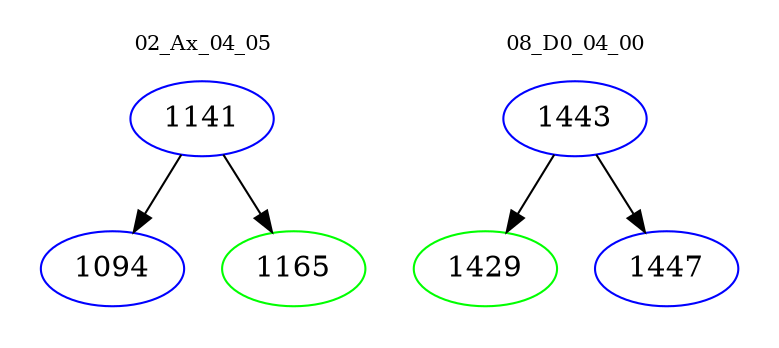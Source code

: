 digraph{
subgraph cluster_0 {
color = white
label = "02_Ax_04_05";
fontsize=10;
T0_1141 [label="1141", color="blue"]
T0_1141 -> T0_1094 [color="black"]
T0_1094 [label="1094", color="blue"]
T0_1141 -> T0_1165 [color="black"]
T0_1165 [label="1165", color="green"]
}
subgraph cluster_1 {
color = white
label = "08_D0_04_00";
fontsize=10;
T1_1443 [label="1443", color="blue"]
T1_1443 -> T1_1429 [color="black"]
T1_1429 [label="1429", color="green"]
T1_1443 -> T1_1447 [color="black"]
T1_1447 [label="1447", color="blue"]
}
}
